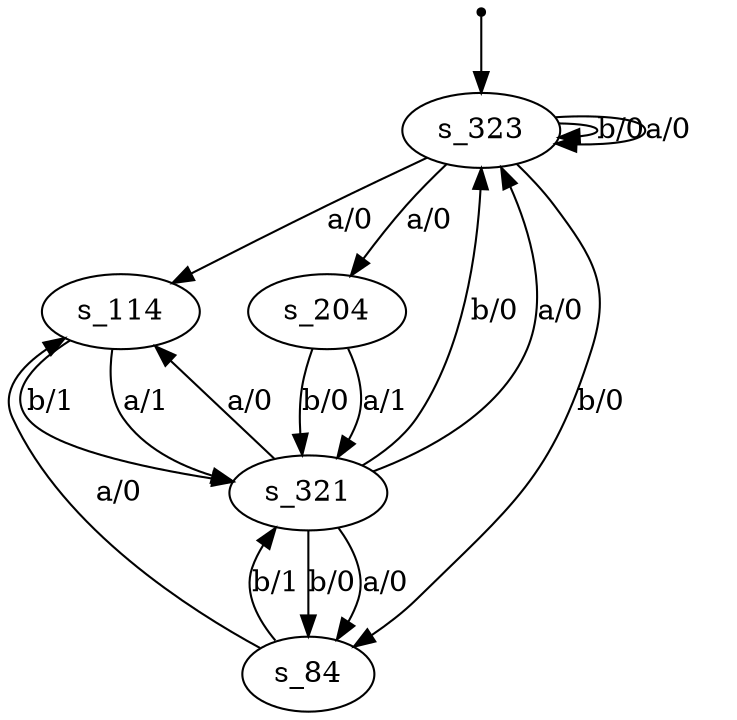 digraph fsm {
	s_323 [root=true]
	s_114
	s_321
	s_204
	s_84
	qi [shape = point]
	qi -> s_323
	s_323 -> s_323 [label="b/0"]
	s_323 -> s_114 [label="a/0"]
	s_114 -> s_321 [label="b/1"]
	s_321 -> s_323 [label="b/0"]
	s_323 -> s_323 [label="a/0"]
	s_114 -> s_321 [label="a/1"]
	s_323 -> s_204 [label="a/0"]
	s_204 -> s_321 [label="a/1"]
	s_321 -> s_323 [label="a/0"]
	s_204 -> s_321 [label="b/0"]
	s_321 -> s_84 [label="b/0"]
	s_321 -> s_84 [label="a/0"]
	s_84 -> s_321 [label="b/1"]
	s_321 -> s_114 [label="a/0"]
	s_323 -> s_84 [label="b/0"]
	s_84 -> s_114 [label="a/0"]
}